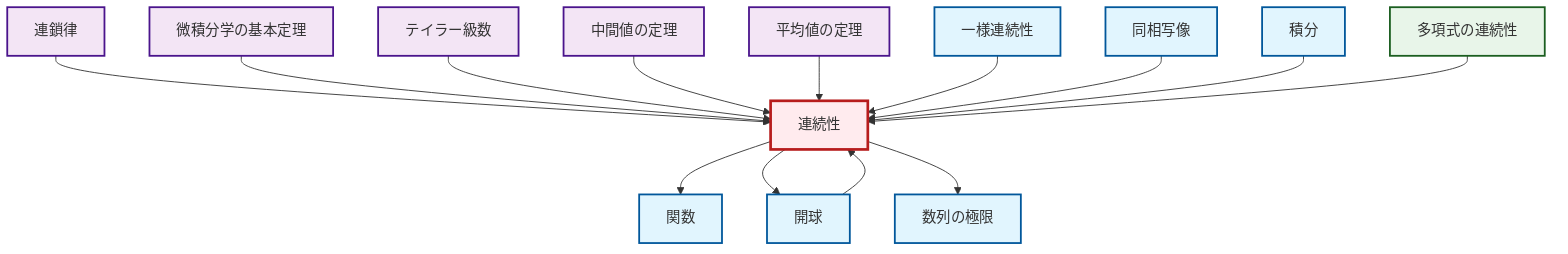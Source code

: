 graph TD
    classDef definition fill:#e1f5fe,stroke:#01579b,stroke-width:2px
    classDef theorem fill:#f3e5f5,stroke:#4a148c,stroke-width:2px
    classDef axiom fill:#fff3e0,stroke:#e65100,stroke-width:2px
    classDef example fill:#e8f5e9,stroke:#1b5e20,stroke-width:2px
    classDef current fill:#ffebee,stroke:#b71c1c,stroke-width:3px
    thm-taylor-series["テイラー級数"]:::theorem
    def-uniform-continuity["一様連続性"]:::definition
    def-continuity["連続性"]:::definition
    def-limit["数列の極限"]:::definition
    ex-polynomial-continuity["多項式の連続性"]:::example
    def-function["関数"]:::definition
    def-open-ball["開球"]:::definition
    thm-fundamental-calculus["微積分学の基本定理"]:::theorem
    thm-mean-value["平均値の定理"]:::theorem
    def-integral["積分"]:::definition
    thm-chain-rule["連鎖律"]:::theorem
    thm-intermediate-value["中間値の定理"]:::theorem
    def-homeomorphism["同相写像"]:::definition
    thm-chain-rule --> def-continuity
    def-continuity --> def-function
    def-continuity --> def-open-ball
    thm-fundamental-calculus --> def-continuity
    thm-taylor-series --> def-continuity
    thm-intermediate-value --> def-continuity
    thm-mean-value --> def-continuity
    def-uniform-continuity --> def-continuity
    def-continuity --> def-limit
    def-homeomorphism --> def-continuity
    def-integral --> def-continuity
    ex-polynomial-continuity --> def-continuity
    def-open-ball --> def-continuity
    class def-continuity current